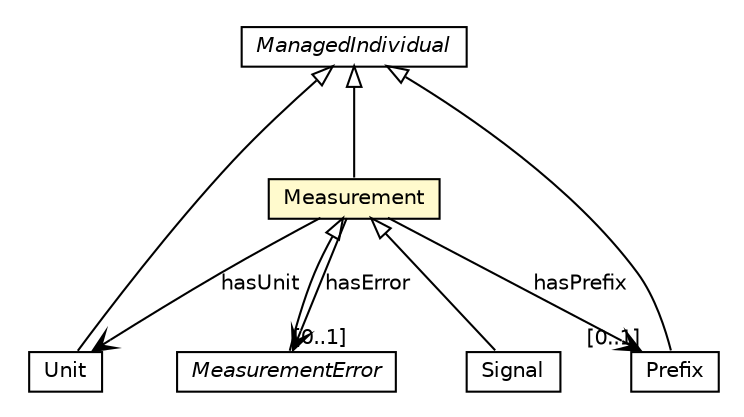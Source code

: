 #!/usr/local/bin/dot
#
# Class diagram 
# Generated by UMLGraph version R5_6-24-gf6e263 (http://www.umlgraph.org/)
#

digraph G {
	edge [fontname="Helvetica",fontsize=10,labelfontname="Helvetica",labelfontsize=10];
	node [fontname="Helvetica",fontsize=10,shape=plaintext];
	nodesep=0.25;
	ranksep=0.5;
	// org.universAAL.ontology.unit.Unit
	c247697 [label=<<table title="org.universAAL.ontology.unit.Unit" border="0" cellborder="1" cellspacing="0" cellpadding="2" port="p" href="../unit/Unit.html">
		<tr><td><table border="0" cellspacing="0" cellpadding="1">
<tr><td align="center" balign="center"> Unit </td></tr>
		</table></td></tr>
		</table>>, URL="../unit/Unit.html", fontname="Helvetica", fontcolor="black", fontsize=10.0];
	// org.universAAL.ontology.unit.Prefix
	c247700 [label=<<table title="org.universAAL.ontology.unit.Prefix" border="0" cellborder="1" cellspacing="0" cellpadding="2" port="p" href="../unit/Prefix.html">
		<tr><td><table border="0" cellspacing="0" cellpadding="1">
<tr><td align="center" balign="center"> Prefix </td></tr>
		</table></td></tr>
		</table>>, URL="../unit/Prefix.html", fontname="Helvetica", fontcolor="black", fontsize=10.0];
	// org.universAAL.ontology.measurement.MeasurementError
	c247717 [label=<<table title="org.universAAL.ontology.measurement.MeasurementError" border="0" cellborder="1" cellspacing="0" cellpadding="2" port="p" href="./MeasurementError.html">
		<tr><td><table border="0" cellspacing="0" cellpadding="1">
<tr><td align="center" balign="center"><font face="Helvetica-Oblique"> MeasurementError </font></td></tr>
		</table></td></tr>
		</table>>, URL="./MeasurementError.html", fontname="Helvetica", fontcolor="black", fontsize=10.0];
	// org.universAAL.ontology.measurement.Measurement
	c247718 [label=<<table title="org.universAAL.ontology.measurement.Measurement" border="0" cellborder="1" cellspacing="0" cellpadding="2" port="p" bgcolor="lemonChiffon" href="./Measurement.html">
		<tr><td><table border="0" cellspacing="0" cellpadding="1">
<tr><td align="center" balign="center"> Measurement </td></tr>
		</table></td></tr>
		</table>>, URL="./Measurement.html", fontname="Helvetica", fontcolor="black", fontsize=10.0];
	// org.universAAL.ontology.measurement.Signal
	c247719 [label=<<table title="org.universAAL.ontology.measurement.Signal" border="0" cellborder="1" cellspacing="0" cellpadding="2" port="p" href="./Signal.html">
		<tr><td><table border="0" cellspacing="0" cellpadding="1">
<tr><td align="center" balign="center"> Signal </td></tr>
		</table></td></tr>
		</table>>, URL="./Signal.html", fontname="Helvetica", fontcolor="black", fontsize=10.0];
	//org.universAAL.ontology.unit.Unit extends org.universAAL.middleware.owl.ManagedIndividual
	c248193:p -> c247697:p [dir=back,arrowtail=empty];
	//org.universAAL.ontology.unit.Prefix extends org.universAAL.middleware.owl.ManagedIndividual
	c248193:p -> c247700:p [dir=back,arrowtail=empty];
	//org.universAAL.ontology.measurement.MeasurementError extends org.universAAL.ontology.measurement.Measurement
	c247718:p -> c247717:p [dir=back,arrowtail=empty];
	//org.universAAL.ontology.measurement.Measurement extends org.universAAL.middleware.owl.ManagedIndividual
	c248193:p -> c247718:p [dir=back,arrowtail=empty];
	// org.universAAL.ontology.measurement.Measurement NAVASSOC org.universAAL.ontology.unit.Prefix
	c247718:p -> c247700:p [taillabel="", label="hasPrefix", headlabel="[0..1]", fontname="Helvetica", fontcolor="black", fontsize=10.0, color="black", arrowhead=open];
	// org.universAAL.ontology.measurement.Measurement NAVASSOC org.universAAL.ontology.unit.Unit
	c247718:p -> c247697:p [taillabel="", label="hasUnit", headlabel="", fontname="Helvetica", fontcolor="black", fontsize=10.0, color="black", arrowhead=open];
	// org.universAAL.ontology.measurement.Measurement NAVASSOC org.universAAL.ontology.measurement.MeasurementError
	c247718:p -> c247717:p [taillabel="", label="hasError", headlabel="[0..1]", fontname="Helvetica", fontcolor="black", fontsize=10.0, color="black", arrowhead=open];
	//org.universAAL.ontology.measurement.Signal extends org.universAAL.ontology.measurement.Measurement
	c247718:p -> c247719:p [dir=back,arrowtail=empty];
	// org.universAAL.middleware.owl.ManagedIndividual
	c248193 [label=<<table title="org.universAAL.middleware.owl.ManagedIndividual" border="0" cellborder="1" cellspacing="0" cellpadding="2" port="p" href="http://java.sun.com/j2se/1.4.2/docs/api/org/universAAL/middleware/owl/ManagedIndividual.html">
		<tr><td><table border="0" cellspacing="0" cellpadding="1">
<tr><td align="center" balign="center"><font face="Helvetica-Oblique"> ManagedIndividual </font></td></tr>
		</table></td></tr>
		</table>>, URL="http://java.sun.com/j2se/1.4.2/docs/api/org/universAAL/middleware/owl/ManagedIndividual.html", fontname="Helvetica", fontcolor="black", fontsize=10.0];
}

